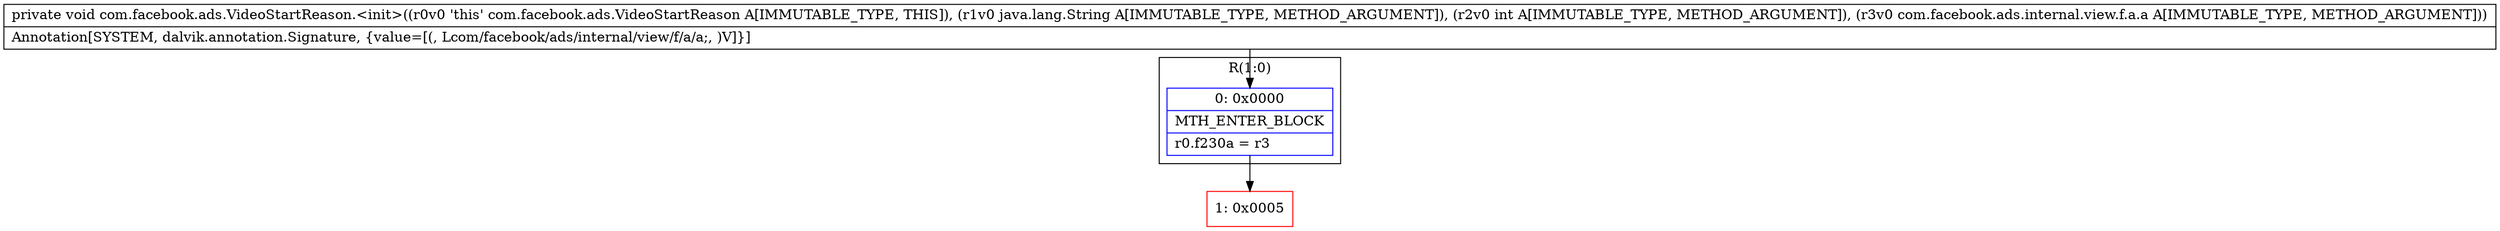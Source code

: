 digraph "CFG forcom.facebook.ads.VideoStartReason.\<init\>(Ljava\/lang\/String;ILcom\/facebook\/ads\/internal\/view\/f\/a\/a;)V" {
subgraph cluster_Region_603744884 {
label = "R(1:0)";
node [shape=record,color=blue];
Node_0 [shape=record,label="{0\:\ 0x0000|MTH_ENTER_BLOCK\l|r0.f230a = r3\l}"];
}
Node_1 [shape=record,color=red,label="{1\:\ 0x0005}"];
MethodNode[shape=record,label="{private void com.facebook.ads.VideoStartReason.\<init\>((r0v0 'this' com.facebook.ads.VideoStartReason A[IMMUTABLE_TYPE, THIS]), (r1v0 java.lang.String A[IMMUTABLE_TYPE, METHOD_ARGUMENT]), (r2v0 int A[IMMUTABLE_TYPE, METHOD_ARGUMENT]), (r3v0 com.facebook.ads.internal.view.f.a.a A[IMMUTABLE_TYPE, METHOD_ARGUMENT]))  | Annotation[SYSTEM, dalvik.annotation.Signature, \{value=[(, Lcom\/facebook\/ads\/internal\/view\/f\/a\/a;, )V]\}]\l}"];
MethodNode -> Node_0;
Node_0 -> Node_1;
}

